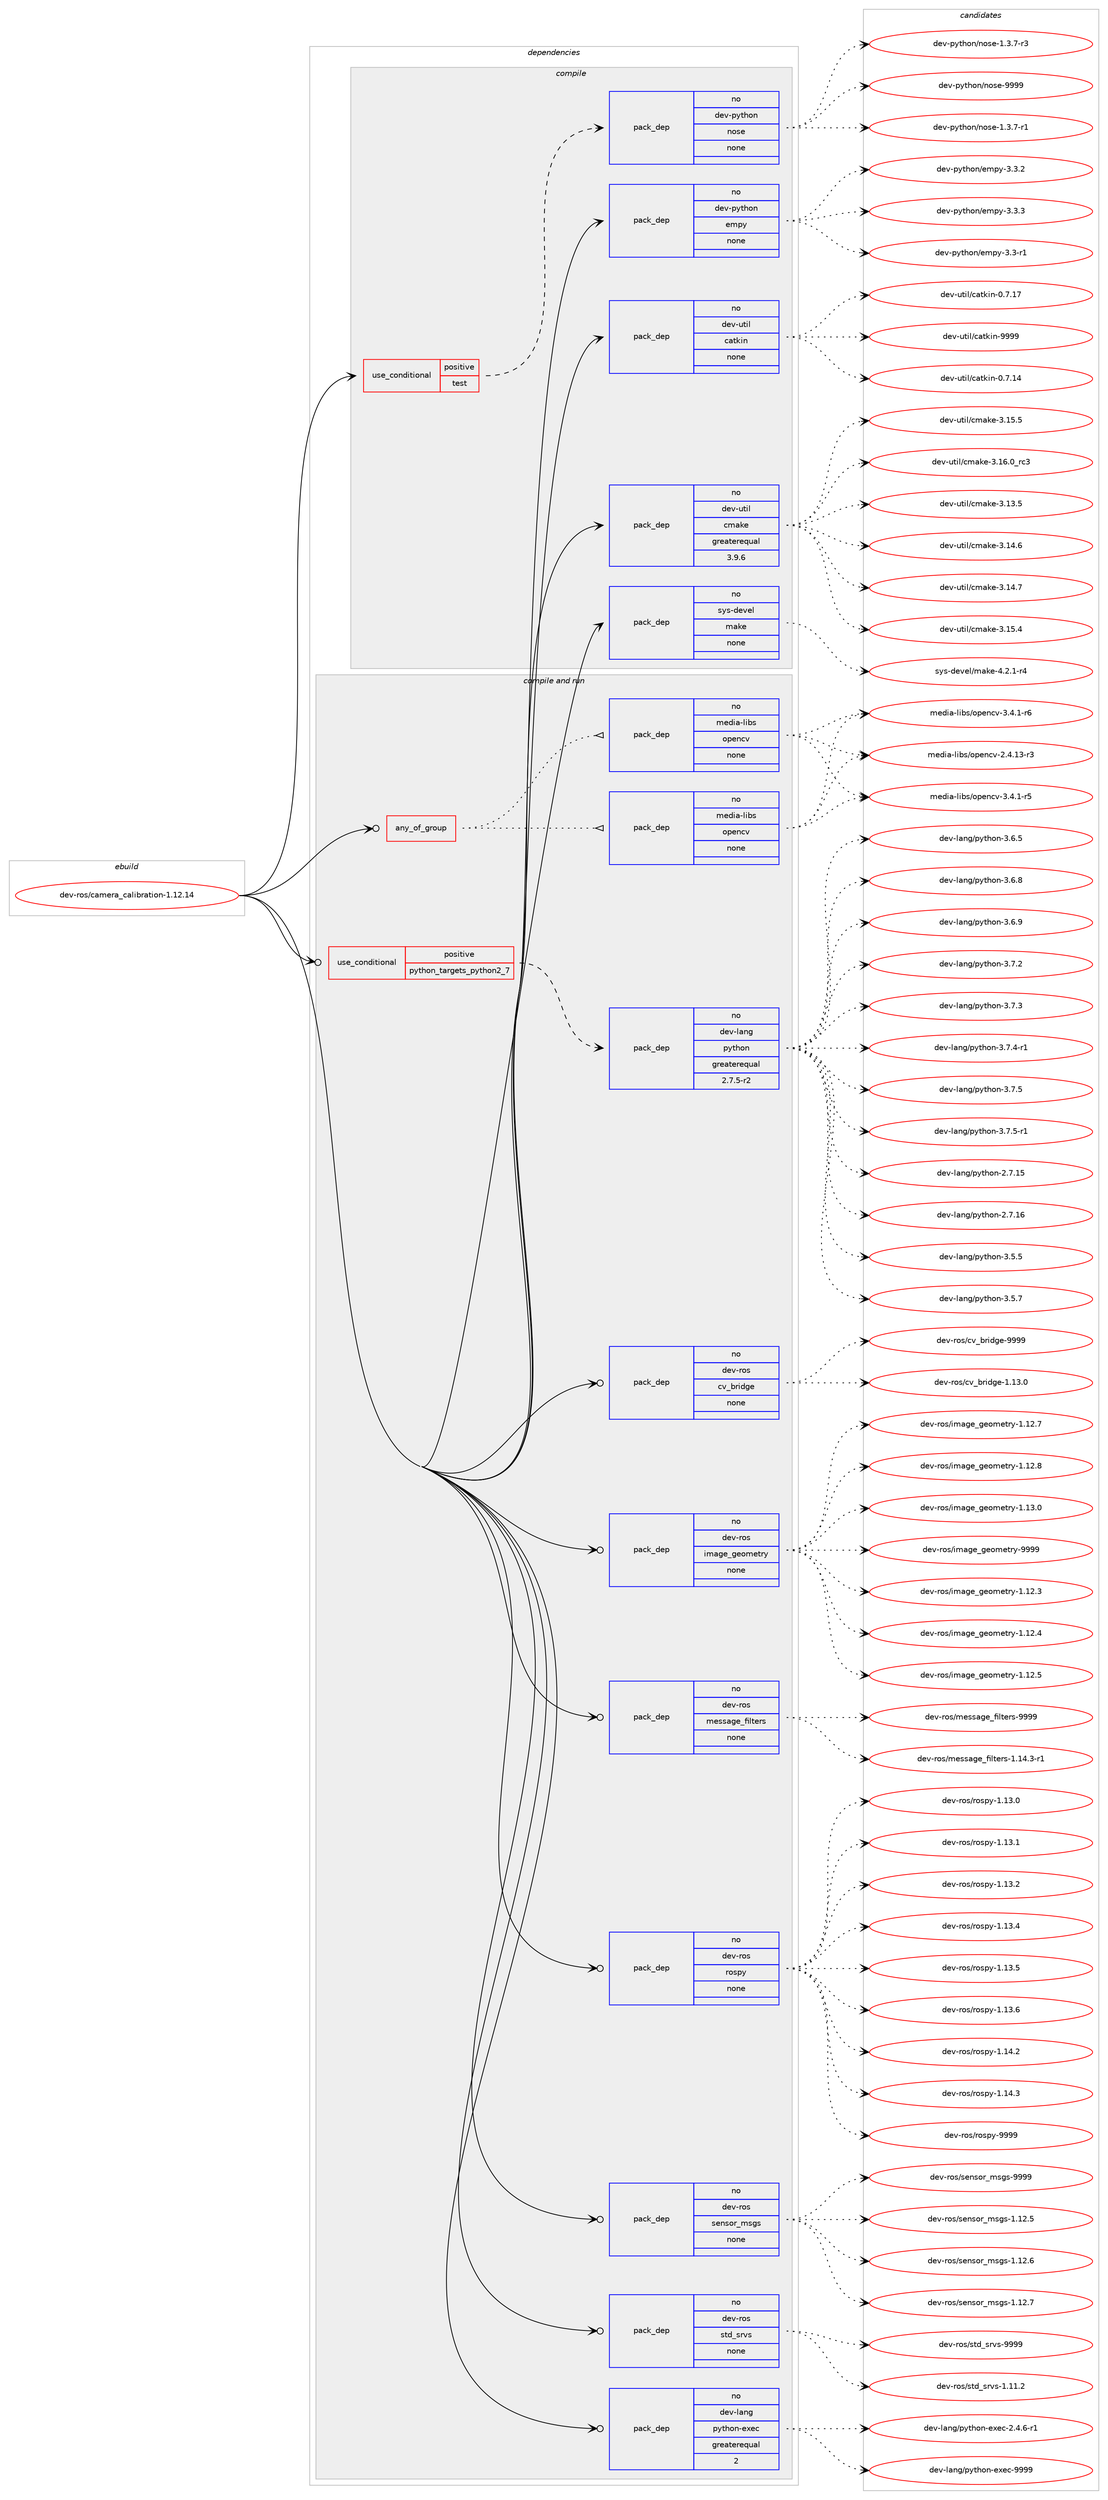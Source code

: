 digraph prolog {

# *************
# Graph options
# *************

newrank=true;
concentrate=true;
compound=true;
graph [rankdir=LR,fontname=Helvetica,fontsize=10,ranksep=1.5];#, ranksep=2.5, nodesep=0.2];
edge  [arrowhead=vee];
node  [fontname=Helvetica,fontsize=10];

# **********
# The ebuild
# **********

subgraph cluster_leftcol {
color=gray;
rank=same;
label=<<i>ebuild</i>>;
id [label="dev-ros/camera_calibration-1.12.14", color=red, width=4, href="../dev-ros/camera_calibration-1.12.14.svg"];
}

# ****************
# The dependencies
# ****************

subgraph cluster_midcol {
color=gray;
label=<<i>dependencies</i>>;
subgraph cluster_compile {
fillcolor="#eeeeee";
style=filled;
label=<<i>compile</i>>;
subgraph cond152809 {
dependency649099 [label=<<TABLE BORDER="0" CELLBORDER="1" CELLSPACING="0" CELLPADDING="4"><TR><TD ROWSPAN="3" CELLPADDING="10">use_conditional</TD></TR><TR><TD>positive</TD></TR><TR><TD>test</TD></TR></TABLE>>, shape=none, color=red];
subgraph pack484394 {
dependency649100 [label=<<TABLE BORDER="0" CELLBORDER="1" CELLSPACING="0" CELLPADDING="4" WIDTH="220"><TR><TD ROWSPAN="6" CELLPADDING="30">pack_dep</TD></TR><TR><TD WIDTH="110">no</TD></TR><TR><TD>dev-python</TD></TR><TR><TD>nose</TD></TR><TR><TD>none</TD></TR><TR><TD></TD></TR></TABLE>>, shape=none, color=blue];
}
dependency649099:e -> dependency649100:w [weight=20,style="dashed",arrowhead="vee"];
}
id:e -> dependency649099:w [weight=20,style="solid",arrowhead="vee"];
subgraph pack484395 {
dependency649101 [label=<<TABLE BORDER="0" CELLBORDER="1" CELLSPACING="0" CELLPADDING="4" WIDTH="220"><TR><TD ROWSPAN="6" CELLPADDING="30">pack_dep</TD></TR><TR><TD WIDTH="110">no</TD></TR><TR><TD>dev-python</TD></TR><TR><TD>empy</TD></TR><TR><TD>none</TD></TR><TR><TD></TD></TR></TABLE>>, shape=none, color=blue];
}
id:e -> dependency649101:w [weight=20,style="solid",arrowhead="vee"];
subgraph pack484396 {
dependency649102 [label=<<TABLE BORDER="0" CELLBORDER="1" CELLSPACING="0" CELLPADDING="4" WIDTH="220"><TR><TD ROWSPAN="6" CELLPADDING="30">pack_dep</TD></TR><TR><TD WIDTH="110">no</TD></TR><TR><TD>dev-util</TD></TR><TR><TD>catkin</TD></TR><TR><TD>none</TD></TR><TR><TD></TD></TR></TABLE>>, shape=none, color=blue];
}
id:e -> dependency649102:w [weight=20,style="solid",arrowhead="vee"];
subgraph pack484397 {
dependency649103 [label=<<TABLE BORDER="0" CELLBORDER="1" CELLSPACING="0" CELLPADDING="4" WIDTH="220"><TR><TD ROWSPAN="6" CELLPADDING="30">pack_dep</TD></TR><TR><TD WIDTH="110">no</TD></TR><TR><TD>dev-util</TD></TR><TR><TD>cmake</TD></TR><TR><TD>greaterequal</TD></TR><TR><TD>3.9.6</TD></TR></TABLE>>, shape=none, color=blue];
}
id:e -> dependency649103:w [weight=20,style="solid",arrowhead="vee"];
subgraph pack484398 {
dependency649104 [label=<<TABLE BORDER="0" CELLBORDER="1" CELLSPACING="0" CELLPADDING="4" WIDTH="220"><TR><TD ROWSPAN="6" CELLPADDING="30">pack_dep</TD></TR><TR><TD WIDTH="110">no</TD></TR><TR><TD>sys-devel</TD></TR><TR><TD>make</TD></TR><TR><TD>none</TD></TR><TR><TD></TD></TR></TABLE>>, shape=none, color=blue];
}
id:e -> dependency649104:w [weight=20,style="solid",arrowhead="vee"];
}
subgraph cluster_compileandrun {
fillcolor="#eeeeee";
style=filled;
label=<<i>compile and run</i>>;
subgraph any11518 {
dependency649105 [label=<<TABLE BORDER="0" CELLBORDER="1" CELLSPACING="0" CELLPADDING="4"><TR><TD CELLPADDING="10">any_of_group</TD></TR></TABLE>>, shape=none, color=red];subgraph pack484399 {
dependency649106 [label=<<TABLE BORDER="0" CELLBORDER="1" CELLSPACING="0" CELLPADDING="4" WIDTH="220"><TR><TD ROWSPAN="6" CELLPADDING="30">pack_dep</TD></TR><TR><TD WIDTH="110">no</TD></TR><TR><TD>media-libs</TD></TR><TR><TD>opencv</TD></TR><TR><TD>none</TD></TR><TR><TD></TD></TR></TABLE>>, shape=none, color=blue];
}
dependency649105:e -> dependency649106:w [weight=20,style="dotted",arrowhead="oinv"];
subgraph pack484400 {
dependency649107 [label=<<TABLE BORDER="0" CELLBORDER="1" CELLSPACING="0" CELLPADDING="4" WIDTH="220"><TR><TD ROWSPAN="6" CELLPADDING="30">pack_dep</TD></TR><TR><TD WIDTH="110">no</TD></TR><TR><TD>media-libs</TD></TR><TR><TD>opencv</TD></TR><TR><TD>none</TD></TR><TR><TD></TD></TR></TABLE>>, shape=none, color=blue];
}
dependency649105:e -> dependency649107:w [weight=20,style="dotted",arrowhead="oinv"];
}
id:e -> dependency649105:w [weight=20,style="solid",arrowhead="odotvee"];
subgraph cond152810 {
dependency649108 [label=<<TABLE BORDER="0" CELLBORDER="1" CELLSPACING="0" CELLPADDING="4"><TR><TD ROWSPAN="3" CELLPADDING="10">use_conditional</TD></TR><TR><TD>positive</TD></TR><TR><TD>python_targets_python2_7</TD></TR></TABLE>>, shape=none, color=red];
subgraph pack484401 {
dependency649109 [label=<<TABLE BORDER="0" CELLBORDER="1" CELLSPACING="0" CELLPADDING="4" WIDTH="220"><TR><TD ROWSPAN="6" CELLPADDING="30">pack_dep</TD></TR><TR><TD WIDTH="110">no</TD></TR><TR><TD>dev-lang</TD></TR><TR><TD>python</TD></TR><TR><TD>greaterequal</TD></TR><TR><TD>2.7.5-r2</TD></TR></TABLE>>, shape=none, color=blue];
}
dependency649108:e -> dependency649109:w [weight=20,style="dashed",arrowhead="vee"];
}
id:e -> dependency649108:w [weight=20,style="solid",arrowhead="odotvee"];
subgraph pack484402 {
dependency649110 [label=<<TABLE BORDER="0" CELLBORDER="1" CELLSPACING="0" CELLPADDING="4" WIDTH="220"><TR><TD ROWSPAN="6" CELLPADDING="30">pack_dep</TD></TR><TR><TD WIDTH="110">no</TD></TR><TR><TD>dev-lang</TD></TR><TR><TD>python-exec</TD></TR><TR><TD>greaterequal</TD></TR><TR><TD>2</TD></TR></TABLE>>, shape=none, color=blue];
}
id:e -> dependency649110:w [weight=20,style="solid",arrowhead="odotvee"];
subgraph pack484403 {
dependency649111 [label=<<TABLE BORDER="0" CELLBORDER="1" CELLSPACING="0" CELLPADDING="4" WIDTH="220"><TR><TD ROWSPAN="6" CELLPADDING="30">pack_dep</TD></TR><TR><TD WIDTH="110">no</TD></TR><TR><TD>dev-ros</TD></TR><TR><TD>cv_bridge</TD></TR><TR><TD>none</TD></TR><TR><TD></TD></TR></TABLE>>, shape=none, color=blue];
}
id:e -> dependency649111:w [weight=20,style="solid",arrowhead="odotvee"];
subgraph pack484404 {
dependency649112 [label=<<TABLE BORDER="0" CELLBORDER="1" CELLSPACING="0" CELLPADDING="4" WIDTH="220"><TR><TD ROWSPAN="6" CELLPADDING="30">pack_dep</TD></TR><TR><TD WIDTH="110">no</TD></TR><TR><TD>dev-ros</TD></TR><TR><TD>image_geometry</TD></TR><TR><TD>none</TD></TR><TR><TD></TD></TR></TABLE>>, shape=none, color=blue];
}
id:e -> dependency649112:w [weight=20,style="solid",arrowhead="odotvee"];
subgraph pack484405 {
dependency649113 [label=<<TABLE BORDER="0" CELLBORDER="1" CELLSPACING="0" CELLPADDING="4" WIDTH="220"><TR><TD ROWSPAN="6" CELLPADDING="30">pack_dep</TD></TR><TR><TD WIDTH="110">no</TD></TR><TR><TD>dev-ros</TD></TR><TR><TD>message_filters</TD></TR><TR><TD>none</TD></TR><TR><TD></TD></TR></TABLE>>, shape=none, color=blue];
}
id:e -> dependency649113:w [weight=20,style="solid",arrowhead="odotvee"];
subgraph pack484406 {
dependency649114 [label=<<TABLE BORDER="0" CELLBORDER="1" CELLSPACING="0" CELLPADDING="4" WIDTH="220"><TR><TD ROWSPAN="6" CELLPADDING="30">pack_dep</TD></TR><TR><TD WIDTH="110">no</TD></TR><TR><TD>dev-ros</TD></TR><TR><TD>rospy</TD></TR><TR><TD>none</TD></TR><TR><TD></TD></TR></TABLE>>, shape=none, color=blue];
}
id:e -> dependency649114:w [weight=20,style="solid",arrowhead="odotvee"];
subgraph pack484407 {
dependency649115 [label=<<TABLE BORDER="0" CELLBORDER="1" CELLSPACING="0" CELLPADDING="4" WIDTH="220"><TR><TD ROWSPAN="6" CELLPADDING="30">pack_dep</TD></TR><TR><TD WIDTH="110">no</TD></TR><TR><TD>dev-ros</TD></TR><TR><TD>sensor_msgs</TD></TR><TR><TD>none</TD></TR><TR><TD></TD></TR></TABLE>>, shape=none, color=blue];
}
id:e -> dependency649115:w [weight=20,style="solid",arrowhead="odotvee"];
subgraph pack484408 {
dependency649116 [label=<<TABLE BORDER="0" CELLBORDER="1" CELLSPACING="0" CELLPADDING="4" WIDTH="220"><TR><TD ROWSPAN="6" CELLPADDING="30">pack_dep</TD></TR><TR><TD WIDTH="110">no</TD></TR><TR><TD>dev-ros</TD></TR><TR><TD>std_srvs</TD></TR><TR><TD>none</TD></TR><TR><TD></TD></TR></TABLE>>, shape=none, color=blue];
}
id:e -> dependency649116:w [weight=20,style="solid",arrowhead="odotvee"];
}
subgraph cluster_run {
fillcolor="#eeeeee";
style=filled;
label=<<i>run</i>>;
}
}

# **************
# The candidates
# **************

subgraph cluster_choices {
rank=same;
color=gray;
label=<<i>candidates</i>>;

subgraph choice484394 {
color=black;
nodesep=1;
choice10010111845112121116104111110471101111151014549465146554511449 [label="dev-python/nose-1.3.7-r1", color=red, width=4,href="../dev-python/nose-1.3.7-r1.svg"];
choice10010111845112121116104111110471101111151014549465146554511451 [label="dev-python/nose-1.3.7-r3", color=red, width=4,href="../dev-python/nose-1.3.7-r3.svg"];
choice10010111845112121116104111110471101111151014557575757 [label="dev-python/nose-9999", color=red, width=4,href="../dev-python/nose-9999.svg"];
dependency649100:e -> choice10010111845112121116104111110471101111151014549465146554511449:w [style=dotted,weight="100"];
dependency649100:e -> choice10010111845112121116104111110471101111151014549465146554511451:w [style=dotted,weight="100"];
dependency649100:e -> choice10010111845112121116104111110471101111151014557575757:w [style=dotted,weight="100"];
}
subgraph choice484395 {
color=black;
nodesep=1;
choice1001011184511212111610411111047101109112121455146514511449 [label="dev-python/empy-3.3-r1", color=red, width=4,href="../dev-python/empy-3.3-r1.svg"];
choice1001011184511212111610411111047101109112121455146514650 [label="dev-python/empy-3.3.2", color=red, width=4,href="../dev-python/empy-3.3.2.svg"];
choice1001011184511212111610411111047101109112121455146514651 [label="dev-python/empy-3.3.3", color=red, width=4,href="../dev-python/empy-3.3.3.svg"];
dependency649101:e -> choice1001011184511212111610411111047101109112121455146514511449:w [style=dotted,weight="100"];
dependency649101:e -> choice1001011184511212111610411111047101109112121455146514650:w [style=dotted,weight="100"];
dependency649101:e -> choice1001011184511212111610411111047101109112121455146514651:w [style=dotted,weight="100"];
}
subgraph choice484396 {
color=black;
nodesep=1;
choice1001011184511711610510847999711610710511045484655464952 [label="dev-util/catkin-0.7.14", color=red, width=4,href="../dev-util/catkin-0.7.14.svg"];
choice1001011184511711610510847999711610710511045484655464955 [label="dev-util/catkin-0.7.17", color=red, width=4,href="../dev-util/catkin-0.7.17.svg"];
choice100101118451171161051084799971161071051104557575757 [label="dev-util/catkin-9999", color=red, width=4,href="../dev-util/catkin-9999.svg"];
dependency649102:e -> choice1001011184511711610510847999711610710511045484655464952:w [style=dotted,weight="100"];
dependency649102:e -> choice1001011184511711610510847999711610710511045484655464955:w [style=dotted,weight="100"];
dependency649102:e -> choice100101118451171161051084799971161071051104557575757:w [style=dotted,weight="100"];
}
subgraph choice484397 {
color=black;
nodesep=1;
choice1001011184511711610510847991099710710145514649514653 [label="dev-util/cmake-3.13.5", color=red, width=4,href="../dev-util/cmake-3.13.5.svg"];
choice1001011184511711610510847991099710710145514649524654 [label="dev-util/cmake-3.14.6", color=red, width=4,href="../dev-util/cmake-3.14.6.svg"];
choice1001011184511711610510847991099710710145514649524655 [label="dev-util/cmake-3.14.7", color=red, width=4,href="../dev-util/cmake-3.14.7.svg"];
choice1001011184511711610510847991099710710145514649534652 [label="dev-util/cmake-3.15.4", color=red, width=4,href="../dev-util/cmake-3.15.4.svg"];
choice1001011184511711610510847991099710710145514649534653 [label="dev-util/cmake-3.15.5", color=red, width=4,href="../dev-util/cmake-3.15.5.svg"];
choice1001011184511711610510847991099710710145514649544648951149951 [label="dev-util/cmake-3.16.0_rc3", color=red, width=4,href="../dev-util/cmake-3.16.0_rc3.svg"];
dependency649103:e -> choice1001011184511711610510847991099710710145514649514653:w [style=dotted,weight="100"];
dependency649103:e -> choice1001011184511711610510847991099710710145514649524654:w [style=dotted,weight="100"];
dependency649103:e -> choice1001011184511711610510847991099710710145514649524655:w [style=dotted,weight="100"];
dependency649103:e -> choice1001011184511711610510847991099710710145514649534652:w [style=dotted,weight="100"];
dependency649103:e -> choice1001011184511711610510847991099710710145514649534653:w [style=dotted,weight="100"];
dependency649103:e -> choice1001011184511711610510847991099710710145514649544648951149951:w [style=dotted,weight="100"];
}
subgraph choice484398 {
color=black;
nodesep=1;
choice1151211154510010111810110847109971071014552465046494511452 [label="sys-devel/make-4.2.1-r4", color=red, width=4,href="../sys-devel/make-4.2.1-r4.svg"];
dependency649104:e -> choice1151211154510010111810110847109971071014552465046494511452:w [style=dotted,weight="100"];
}
subgraph choice484399 {
color=black;
nodesep=1;
choice1091011001059745108105981154711111210111099118455046524649514511451 [label="media-libs/opencv-2.4.13-r3", color=red, width=4,href="../media-libs/opencv-2.4.13-r3.svg"];
choice10910110010597451081059811547111112101110991184551465246494511453 [label="media-libs/opencv-3.4.1-r5", color=red, width=4,href="../media-libs/opencv-3.4.1-r5.svg"];
choice10910110010597451081059811547111112101110991184551465246494511454 [label="media-libs/opencv-3.4.1-r6", color=red, width=4,href="../media-libs/opencv-3.4.1-r6.svg"];
dependency649106:e -> choice1091011001059745108105981154711111210111099118455046524649514511451:w [style=dotted,weight="100"];
dependency649106:e -> choice10910110010597451081059811547111112101110991184551465246494511453:w [style=dotted,weight="100"];
dependency649106:e -> choice10910110010597451081059811547111112101110991184551465246494511454:w [style=dotted,weight="100"];
}
subgraph choice484400 {
color=black;
nodesep=1;
choice1091011001059745108105981154711111210111099118455046524649514511451 [label="media-libs/opencv-2.4.13-r3", color=red, width=4,href="../media-libs/opencv-2.4.13-r3.svg"];
choice10910110010597451081059811547111112101110991184551465246494511453 [label="media-libs/opencv-3.4.1-r5", color=red, width=4,href="../media-libs/opencv-3.4.1-r5.svg"];
choice10910110010597451081059811547111112101110991184551465246494511454 [label="media-libs/opencv-3.4.1-r6", color=red, width=4,href="../media-libs/opencv-3.4.1-r6.svg"];
dependency649107:e -> choice1091011001059745108105981154711111210111099118455046524649514511451:w [style=dotted,weight="100"];
dependency649107:e -> choice10910110010597451081059811547111112101110991184551465246494511453:w [style=dotted,weight="100"];
dependency649107:e -> choice10910110010597451081059811547111112101110991184551465246494511454:w [style=dotted,weight="100"];
}
subgraph choice484401 {
color=black;
nodesep=1;
choice10010111845108971101034711212111610411111045504655464953 [label="dev-lang/python-2.7.15", color=red, width=4,href="../dev-lang/python-2.7.15.svg"];
choice10010111845108971101034711212111610411111045504655464954 [label="dev-lang/python-2.7.16", color=red, width=4,href="../dev-lang/python-2.7.16.svg"];
choice100101118451089711010347112121116104111110455146534653 [label="dev-lang/python-3.5.5", color=red, width=4,href="../dev-lang/python-3.5.5.svg"];
choice100101118451089711010347112121116104111110455146534655 [label="dev-lang/python-3.5.7", color=red, width=4,href="../dev-lang/python-3.5.7.svg"];
choice100101118451089711010347112121116104111110455146544653 [label="dev-lang/python-3.6.5", color=red, width=4,href="../dev-lang/python-3.6.5.svg"];
choice100101118451089711010347112121116104111110455146544656 [label="dev-lang/python-3.6.8", color=red, width=4,href="../dev-lang/python-3.6.8.svg"];
choice100101118451089711010347112121116104111110455146544657 [label="dev-lang/python-3.6.9", color=red, width=4,href="../dev-lang/python-3.6.9.svg"];
choice100101118451089711010347112121116104111110455146554650 [label="dev-lang/python-3.7.2", color=red, width=4,href="../dev-lang/python-3.7.2.svg"];
choice100101118451089711010347112121116104111110455146554651 [label="dev-lang/python-3.7.3", color=red, width=4,href="../dev-lang/python-3.7.3.svg"];
choice1001011184510897110103471121211161041111104551465546524511449 [label="dev-lang/python-3.7.4-r1", color=red, width=4,href="../dev-lang/python-3.7.4-r1.svg"];
choice100101118451089711010347112121116104111110455146554653 [label="dev-lang/python-3.7.5", color=red, width=4,href="../dev-lang/python-3.7.5.svg"];
choice1001011184510897110103471121211161041111104551465546534511449 [label="dev-lang/python-3.7.5-r1", color=red, width=4,href="../dev-lang/python-3.7.5-r1.svg"];
dependency649109:e -> choice10010111845108971101034711212111610411111045504655464953:w [style=dotted,weight="100"];
dependency649109:e -> choice10010111845108971101034711212111610411111045504655464954:w [style=dotted,weight="100"];
dependency649109:e -> choice100101118451089711010347112121116104111110455146534653:w [style=dotted,weight="100"];
dependency649109:e -> choice100101118451089711010347112121116104111110455146534655:w [style=dotted,weight="100"];
dependency649109:e -> choice100101118451089711010347112121116104111110455146544653:w [style=dotted,weight="100"];
dependency649109:e -> choice100101118451089711010347112121116104111110455146544656:w [style=dotted,weight="100"];
dependency649109:e -> choice100101118451089711010347112121116104111110455146544657:w [style=dotted,weight="100"];
dependency649109:e -> choice100101118451089711010347112121116104111110455146554650:w [style=dotted,weight="100"];
dependency649109:e -> choice100101118451089711010347112121116104111110455146554651:w [style=dotted,weight="100"];
dependency649109:e -> choice1001011184510897110103471121211161041111104551465546524511449:w [style=dotted,weight="100"];
dependency649109:e -> choice100101118451089711010347112121116104111110455146554653:w [style=dotted,weight="100"];
dependency649109:e -> choice1001011184510897110103471121211161041111104551465546534511449:w [style=dotted,weight="100"];
}
subgraph choice484402 {
color=black;
nodesep=1;
choice10010111845108971101034711212111610411111045101120101994550465246544511449 [label="dev-lang/python-exec-2.4.6-r1", color=red, width=4,href="../dev-lang/python-exec-2.4.6-r1.svg"];
choice10010111845108971101034711212111610411111045101120101994557575757 [label="dev-lang/python-exec-9999", color=red, width=4,href="../dev-lang/python-exec-9999.svg"];
dependency649110:e -> choice10010111845108971101034711212111610411111045101120101994550465246544511449:w [style=dotted,weight="100"];
dependency649110:e -> choice10010111845108971101034711212111610411111045101120101994557575757:w [style=dotted,weight="100"];
}
subgraph choice484403 {
color=black;
nodesep=1;
choice100101118451141111154799118959811410510010310145494649514648 [label="dev-ros/cv_bridge-1.13.0", color=red, width=4,href="../dev-ros/cv_bridge-1.13.0.svg"];
choice10010111845114111115479911895981141051001031014557575757 [label="dev-ros/cv_bridge-9999", color=red, width=4,href="../dev-ros/cv_bridge-9999.svg"];
dependency649111:e -> choice100101118451141111154799118959811410510010310145494649514648:w [style=dotted,weight="100"];
dependency649111:e -> choice10010111845114111115479911895981141051001031014557575757:w [style=dotted,weight="100"];
}
subgraph choice484404 {
color=black;
nodesep=1;
choice1001011184511411111547105109971031019510310111110910111611412145494649504651 [label="dev-ros/image_geometry-1.12.3", color=red, width=4,href="../dev-ros/image_geometry-1.12.3.svg"];
choice1001011184511411111547105109971031019510310111110910111611412145494649504652 [label="dev-ros/image_geometry-1.12.4", color=red, width=4,href="../dev-ros/image_geometry-1.12.4.svg"];
choice1001011184511411111547105109971031019510310111110910111611412145494649504653 [label="dev-ros/image_geometry-1.12.5", color=red, width=4,href="../dev-ros/image_geometry-1.12.5.svg"];
choice1001011184511411111547105109971031019510310111110910111611412145494649504655 [label="dev-ros/image_geometry-1.12.7", color=red, width=4,href="../dev-ros/image_geometry-1.12.7.svg"];
choice1001011184511411111547105109971031019510310111110910111611412145494649504656 [label="dev-ros/image_geometry-1.12.8", color=red, width=4,href="../dev-ros/image_geometry-1.12.8.svg"];
choice1001011184511411111547105109971031019510310111110910111611412145494649514648 [label="dev-ros/image_geometry-1.13.0", color=red, width=4,href="../dev-ros/image_geometry-1.13.0.svg"];
choice100101118451141111154710510997103101951031011111091011161141214557575757 [label="dev-ros/image_geometry-9999", color=red, width=4,href="../dev-ros/image_geometry-9999.svg"];
dependency649112:e -> choice1001011184511411111547105109971031019510310111110910111611412145494649504651:w [style=dotted,weight="100"];
dependency649112:e -> choice1001011184511411111547105109971031019510310111110910111611412145494649504652:w [style=dotted,weight="100"];
dependency649112:e -> choice1001011184511411111547105109971031019510310111110910111611412145494649504653:w [style=dotted,weight="100"];
dependency649112:e -> choice1001011184511411111547105109971031019510310111110910111611412145494649504655:w [style=dotted,weight="100"];
dependency649112:e -> choice1001011184511411111547105109971031019510310111110910111611412145494649504656:w [style=dotted,weight="100"];
dependency649112:e -> choice1001011184511411111547105109971031019510310111110910111611412145494649514648:w [style=dotted,weight="100"];
dependency649112:e -> choice100101118451141111154710510997103101951031011111091011161141214557575757:w [style=dotted,weight="100"];
}
subgraph choice484405 {
color=black;
nodesep=1;
choice10010111845114111115471091011151159710310195102105108116101114115454946495246514511449 [label="dev-ros/message_filters-1.14.3-r1", color=red, width=4,href="../dev-ros/message_filters-1.14.3-r1.svg"];
choice100101118451141111154710910111511597103101951021051081161011141154557575757 [label="dev-ros/message_filters-9999", color=red, width=4,href="../dev-ros/message_filters-9999.svg"];
dependency649113:e -> choice10010111845114111115471091011151159710310195102105108116101114115454946495246514511449:w [style=dotted,weight="100"];
dependency649113:e -> choice100101118451141111154710910111511597103101951021051081161011141154557575757:w [style=dotted,weight="100"];
}
subgraph choice484406 {
color=black;
nodesep=1;
choice100101118451141111154711411111511212145494649514648 [label="dev-ros/rospy-1.13.0", color=red, width=4,href="../dev-ros/rospy-1.13.0.svg"];
choice100101118451141111154711411111511212145494649514649 [label="dev-ros/rospy-1.13.1", color=red, width=4,href="../dev-ros/rospy-1.13.1.svg"];
choice100101118451141111154711411111511212145494649514650 [label="dev-ros/rospy-1.13.2", color=red, width=4,href="../dev-ros/rospy-1.13.2.svg"];
choice100101118451141111154711411111511212145494649514652 [label="dev-ros/rospy-1.13.4", color=red, width=4,href="../dev-ros/rospy-1.13.4.svg"];
choice100101118451141111154711411111511212145494649514653 [label="dev-ros/rospy-1.13.5", color=red, width=4,href="../dev-ros/rospy-1.13.5.svg"];
choice100101118451141111154711411111511212145494649514654 [label="dev-ros/rospy-1.13.6", color=red, width=4,href="../dev-ros/rospy-1.13.6.svg"];
choice100101118451141111154711411111511212145494649524650 [label="dev-ros/rospy-1.14.2", color=red, width=4,href="../dev-ros/rospy-1.14.2.svg"];
choice100101118451141111154711411111511212145494649524651 [label="dev-ros/rospy-1.14.3", color=red, width=4,href="../dev-ros/rospy-1.14.3.svg"];
choice10010111845114111115471141111151121214557575757 [label="dev-ros/rospy-9999", color=red, width=4,href="../dev-ros/rospy-9999.svg"];
dependency649114:e -> choice100101118451141111154711411111511212145494649514648:w [style=dotted,weight="100"];
dependency649114:e -> choice100101118451141111154711411111511212145494649514649:w [style=dotted,weight="100"];
dependency649114:e -> choice100101118451141111154711411111511212145494649514650:w [style=dotted,weight="100"];
dependency649114:e -> choice100101118451141111154711411111511212145494649514652:w [style=dotted,weight="100"];
dependency649114:e -> choice100101118451141111154711411111511212145494649514653:w [style=dotted,weight="100"];
dependency649114:e -> choice100101118451141111154711411111511212145494649514654:w [style=dotted,weight="100"];
dependency649114:e -> choice100101118451141111154711411111511212145494649524650:w [style=dotted,weight="100"];
dependency649114:e -> choice100101118451141111154711411111511212145494649524651:w [style=dotted,weight="100"];
dependency649114:e -> choice10010111845114111115471141111151121214557575757:w [style=dotted,weight="100"];
}
subgraph choice484407 {
color=black;
nodesep=1;
choice10010111845114111115471151011101151111149510911510311545494649504653 [label="dev-ros/sensor_msgs-1.12.5", color=red, width=4,href="../dev-ros/sensor_msgs-1.12.5.svg"];
choice10010111845114111115471151011101151111149510911510311545494649504654 [label="dev-ros/sensor_msgs-1.12.6", color=red, width=4,href="../dev-ros/sensor_msgs-1.12.6.svg"];
choice10010111845114111115471151011101151111149510911510311545494649504655 [label="dev-ros/sensor_msgs-1.12.7", color=red, width=4,href="../dev-ros/sensor_msgs-1.12.7.svg"];
choice1001011184511411111547115101110115111114951091151031154557575757 [label="dev-ros/sensor_msgs-9999", color=red, width=4,href="../dev-ros/sensor_msgs-9999.svg"];
dependency649115:e -> choice10010111845114111115471151011101151111149510911510311545494649504653:w [style=dotted,weight="100"];
dependency649115:e -> choice10010111845114111115471151011101151111149510911510311545494649504654:w [style=dotted,weight="100"];
dependency649115:e -> choice10010111845114111115471151011101151111149510911510311545494649504655:w [style=dotted,weight="100"];
dependency649115:e -> choice1001011184511411111547115101110115111114951091151031154557575757:w [style=dotted,weight="100"];
}
subgraph choice484408 {
color=black;
nodesep=1;
choice10010111845114111115471151161009511511411811545494649494650 [label="dev-ros/std_srvs-1.11.2", color=red, width=4,href="../dev-ros/std_srvs-1.11.2.svg"];
choice1001011184511411111547115116100951151141181154557575757 [label="dev-ros/std_srvs-9999", color=red, width=4,href="../dev-ros/std_srvs-9999.svg"];
dependency649116:e -> choice10010111845114111115471151161009511511411811545494649494650:w [style=dotted,weight="100"];
dependency649116:e -> choice1001011184511411111547115116100951151141181154557575757:w [style=dotted,weight="100"];
}
}

}
